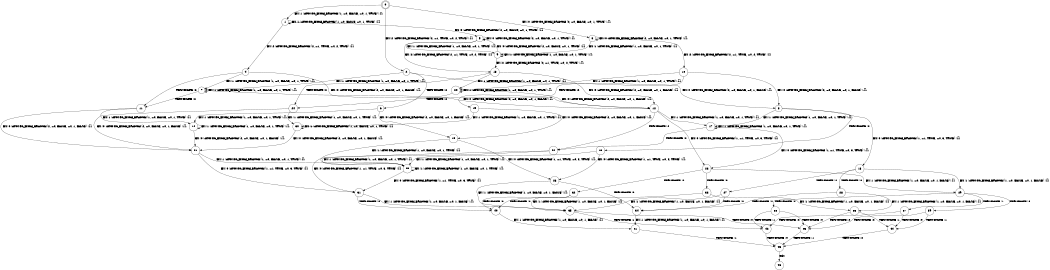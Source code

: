digraph BCG {
size = "7, 10.5";
center = TRUE;
node [shape = circle];
0 [peripheries = 2];
0 -> 1 [label = "EX !1 !ATOMIC_EXCH_BRANCH (1, +0, FALSE, +0, 1, TRUE) !{}"];
0 -> 2 [label = "EX !2 !ATOMIC_EXCH_BRANCH (2, +1, TRUE, +0, 2, TRUE) !{}"];
0 -> 3 [label = "EX !0 !ATOMIC_EXCH_BRANCH (2, +0, FALSE, +0, 1, TRUE) !{}"];
1 -> 4 [label = "EX !2 !ATOMIC_EXCH_BRANCH (2, +1, TRUE, +0, 2, TRUE) !{}"];
1 -> 5 [label = "EX !0 !ATOMIC_EXCH_BRANCH (2, +0, FALSE, +0, 1, TRUE) !{}"];
1 -> 1 [label = "EX !1 !ATOMIC_EXCH_BRANCH (1, +0, FALSE, +0, 1, TRUE) !{}"];
2 -> 6 [label = "TERMINATE !2"];
2 -> 7 [label = "EX !1 !ATOMIC_EXCH_BRANCH (1, +0, FALSE, +0, 1, TRUE) !{}"];
2 -> 8 [label = "EX !0 !ATOMIC_EXCH_BRANCH (2, +0, FALSE, +0, 1, FALSE) !{}"];
3 -> 9 [label = "EX !1 !ATOMIC_EXCH_BRANCH (1, +0, FALSE, +0, 1, TRUE) !{}"];
3 -> 10 [label = "EX !2 !ATOMIC_EXCH_BRANCH (2, +1, TRUE, +0, 2, TRUE) !{}"];
3 -> 3 [label = "EX !0 !ATOMIC_EXCH_BRANCH (2, +0, FALSE, +0, 1, TRUE) !{}"];
4 -> 11 [label = "TERMINATE !2"];
4 -> 12 [label = "EX !0 !ATOMIC_EXCH_BRANCH (2, +0, FALSE, +0, 1, FALSE) !{}"];
4 -> 7 [label = "EX !1 !ATOMIC_EXCH_BRANCH (1, +0, FALSE, +0, 1, TRUE) !{}"];
5 -> 13 [label = "EX !2 !ATOMIC_EXCH_BRANCH (2, +1, TRUE, +0, 2, TRUE) !{}"];
5 -> 9 [label = "EX !1 !ATOMIC_EXCH_BRANCH (1, +0, FALSE, +0, 1, TRUE) !{}"];
5 -> 5 [label = "EX !0 !ATOMIC_EXCH_BRANCH (2, +0, FALSE, +0, 1, TRUE) !{}"];
6 -> 14 [label = "EX !1 !ATOMIC_EXCH_BRANCH (1, +0, FALSE, +0, 1, TRUE) !{}"];
6 -> 15 [label = "EX !0 !ATOMIC_EXCH_BRANCH (2, +0, FALSE, +0, 1, FALSE) !{}"];
7 -> 11 [label = "TERMINATE !2"];
7 -> 12 [label = "EX !0 !ATOMIC_EXCH_BRANCH (2, +0, FALSE, +0, 1, FALSE) !{}"];
7 -> 7 [label = "EX !1 !ATOMIC_EXCH_BRANCH (1, +0, FALSE, +0, 1, TRUE) !{}"];
8 -> 16 [label = "TERMINATE !2"];
8 -> 17 [label = "EX !1 !ATOMIC_EXCH_BRANCH (1, +0, FALSE, +0, 1, TRUE) !{}"];
8 -> 18 [label = "EX !0 !ATOMIC_EXCH_BRANCH (1, +1, TRUE, +0, 3, TRUE) !{}"];
9 -> 13 [label = "EX !2 !ATOMIC_EXCH_BRANCH (2, +1, TRUE, +0, 2, TRUE) !{}"];
9 -> 9 [label = "EX !1 !ATOMIC_EXCH_BRANCH (1, +0, FALSE, +0, 1, TRUE) !{}"];
9 -> 5 [label = "EX !0 !ATOMIC_EXCH_BRANCH (2, +0, FALSE, +0, 1, TRUE) !{}"];
10 -> 19 [label = "TERMINATE !2"];
10 -> 20 [label = "EX !1 !ATOMIC_EXCH_BRANCH (1, +0, FALSE, +0, 1, TRUE) !{}"];
10 -> 8 [label = "EX !0 !ATOMIC_EXCH_BRANCH (2, +0, FALSE, +0, 1, FALSE) !{}"];
11 -> 14 [label = "EX !1 !ATOMIC_EXCH_BRANCH (1, +0, FALSE, +0, 1, TRUE) !{}"];
11 -> 21 [label = "EX !0 !ATOMIC_EXCH_BRANCH (2, +0, FALSE, +0, 1, FALSE) !{}"];
12 -> 22 [label = "TERMINATE !2"];
12 -> 17 [label = "EX !1 !ATOMIC_EXCH_BRANCH (1, +0, FALSE, +0, 1, TRUE) !{}"];
12 -> 23 [label = "EX !0 !ATOMIC_EXCH_BRANCH (1, +1, TRUE, +0, 3, TRUE) !{}"];
13 -> 24 [label = "TERMINATE !2"];
13 -> 20 [label = "EX !1 !ATOMIC_EXCH_BRANCH (1, +0, FALSE, +0, 1, TRUE) !{}"];
13 -> 12 [label = "EX !0 !ATOMIC_EXCH_BRANCH (2, +0, FALSE, +0, 1, FALSE) !{}"];
14 -> 21 [label = "EX !0 !ATOMIC_EXCH_BRANCH (2, +0, FALSE, +0, 1, FALSE) !{}"];
14 -> 14 [label = "EX !1 !ATOMIC_EXCH_BRANCH (1, +0, FALSE, +0, 1, TRUE) !{}"];
15 -> 25 [label = "EX !1 !ATOMIC_EXCH_BRANCH (1, +0, FALSE, +0, 1, TRUE) !{}"];
15 -> 26 [label = "EX !0 !ATOMIC_EXCH_BRANCH (1, +1, TRUE, +0, 3, TRUE) !{}"];
16 -> 26 [label = "EX !0 !ATOMIC_EXCH_BRANCH (1, +1, TRUE, +0, 3, TRUE) !{}"];
16 -> 25 [label = "EX !1 !ATOMIC_EXCH_BRANCH (1, +0, FALSE, +0, 1, TRUE) !{}"];
17 -> 22 [label = "TERMINATE !2"];
17 -> 17 [label = "EX !1 !ATOMIC_EXCH_BRANCH (1, +0, FALSE, +0, 1, TRUE) !{}"];
17 -> 23 [label = "EX !0 !ATOMIC_EXCH_BRANCH (1, +1, TRUE, +0, 3, TRUE) !{}"];
18 -> 27 [label = "TERMINATE !2"];
18 -> 28 [label = "TERMINATE !0"];
18 -> 29 [label = "EX !1 !ATOMIC_EXCH_BRANCH (1, +0, FALSE, +0, 1, FALSE) !{}"];
19 -> 15 [label = "EX !0 !ATOMIC_EXCH_BRANCH (2, +0, FALSE, +0, 1, FALSE) !{}"];
19 -> 30 [label = "EX !1 !ATOMIC_EXCH_BRANCH (1, +0, FALSE, +0, 1, TRUE) !{}"];
20 -> 24 [label = "TERMINATE !2"];
20 -> 20 [label = "EX !1 !ATOMIC_EXCH_BRANCH (1, +0, FALSE, +0, 1, TRUE) !{}"];
20 -> 12 [label = "EX !0 !ATOMIC_EXCH_BRANCH (2, +0, FALSE, +0, 1, FALSE) !{}"];
21 -> 25 [label = "EX !1 !ATOMIC_EXCH_BRANCH (1, +0, FALSE, +0, 1, TRUE) !{}"];
21 -> 31 [label = "EX !0 !ATOMIC_EXCH_BRANCH (1, +1, TRUE, +0, 3, TRUE) !{}"];
22 -> 25 [label = "EX !1 !ATOMIC_EXCH_BRANCH (1, +0, FALSE, +0, 1, TRUE) !{}"];
22 -> 31 [label = "EX !0 !ATOMIC_EXCH_BRANCH (1, +1, TRUE, +0, 3, TRUE) !{}"];
23 -> 32 [label = "TERMINATE !2"];
23 -> 33 [label = "TERMINATE !0"];
23 -> 29 [label = "EX !1 !ATOMIC_EXCH_BRANCH (1, +0, FALSE, +0, 1, FALSE) !{}"];
24 -> 30 [label = "EX !1 !ATOMIC_EXCH_BRANCH (1, +0, FALSE, +0, 1, TRUE) !{}"];
24 -> 21 [label = "EX !0 !ATOMIC_EXCH_BRANCH (2, +0, FALSE, +0, 1, FALSE) !{}"];
25 -> 25 [label = "EX !1 !ATOMIC_EXCH_BRANCH (1, +0, FALSE, +0, 1, TRUE) !{}"];
25 -> 31 [label = "EX !0 !ATOMIC_EXCH_BRANCH (1, +1, TRUE, +0, 3, TRUE) !{}"];
26 -> 34 [label = "TERMINATE !0"];
26 -> 35 [label = "EX !1 !ATOMIC_EXCH_BRANCH (1, +0, FALSE, +0, 1, FALSE) !{}"];
27 -> 34 [label = "TERMINATE !0"];
27 -> 35 [label = "EX !1 !ATOMIC_EXCH_BRANCH (1, +0, FALSE, +0, 1, FALSE) !{}"];
28 -> 34 [label = "TERMINATE !2"];
28 -> 36 [label = "EX !1 !ATOMIC_EXCH_BRANCH (1, +0, FALSE, +0, 1, FALSE) !{}"];
29 -> 37 [label = "TERMINATE !1"];
29 -> 38 [label = "TERMINATE !2"];
29 -> 39 [label = "TERMINATE !0"];
30 -> 30 [label = "EX !1 !ATOMIC_EXCH_BRANCH (1, +0, FALSE, +0, 1, TRUE) !{}"];
30 -> 21 [label = "EX !0 !ATOMIC_EXCH_BRANCH (2, +0, FALSE, +0, 1, FALSE) !{}"];
31 -> 40 [label = "TERMINATE !0"];
31 -> 35 [label = "EX !1 !ATOMIC_EXCH_BRANCH (1, +0, FALSE, +0, 1, FALSE) !{}"];
32 -> 35 [label = "EX !1 !ATOMIC_EXCH_BRANCH (1, +0, FALSE, +0, 1, FALSE) !{}"];
32 -> 40 [label = "TERMINATE !0"];
33 -> 36 [label = "EX !1 !ATOMIC_EXCH_BRANCH (1, +0, FALSE, +0, 1, FALSE) !{}"];
33 -> 40 [label = "TERMINATE !2"];
34 -> 41 [label = "EX !1 !ATOMIC_EXCH_BRANCH (1, +0, FALSE, +0, 1, FALSE) !{}"];
35 -> 42 [label = "TERMINATE !1"];
35 -> 43 [label = "TERMINATE !0"];
36 -> 44 [label = "TERMINATE !1"];
36 -> 43 [label = "TERMINATE !2"];
37 -> 42 [label = "TERMINATE !2"];
37 -> 44 [label = "TERMINATE !0"];
38 -> 42 [label = "TERMINATE !1"];
38 -> 43 [label = "TERMINATE !0"];
39 -> 44 [label = "TERMINATE !1"];
39 -> 43 [label = "TERMINATE !2"];
40 -> 41 [label = "EX !1 !ATOMIC_EXCH_BRANCH (1, +0, FALSE, +0, 1, FALSE) !{}"];
41 -> 45 [label = "TERMINATE !1"];
42 -> 45 [label = "TERMINATE !0"];
43 -> 45 [label = "TERMINATE !1"];
44 -> 45 [label = "TERMINATE !2"];
45 -> 46 [label = "exit"];
}
